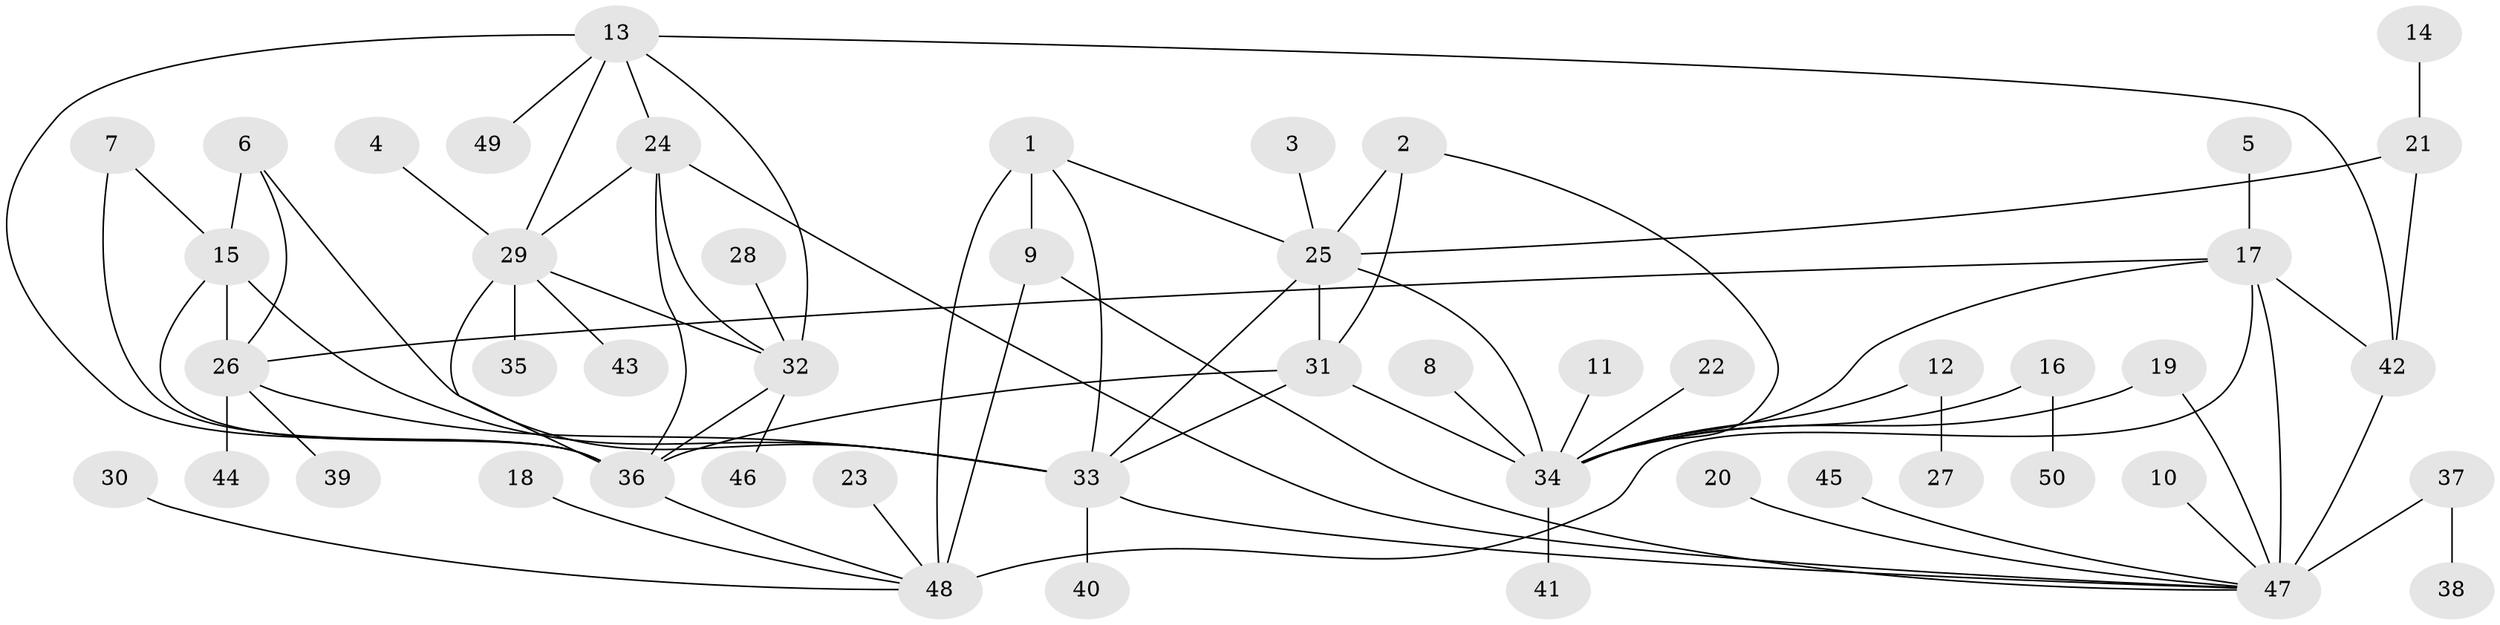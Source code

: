// original degree distribution, {8: 0.03, 9: 0.04, 6: 0.05, 5: 0.04, 10: 0.03, 7: 0.03, 14: 0.01, 4: 0.03, 2: 0.13, 1: 0.56, 3: 0.05}
// Generated by graph-tools (version 1.1) at 2025/26/03/09/25 03:26:37]
// undirected, 50 vertices, 76 edges
graph export_dot {
graph [start="1"]
  node [color=gray90,style=filled];
  1;
  2;
  3;
  4;
  5;
  6;
  7;
  8;
  9;
  10;
  11;
  12;
  13;
  14;
  15;
  16;
  17;
  18;
  19;
  20;
  21;
  22;
  23;
  24;
  25;
  26;
  27;
  28;
  29;
  30;
  31;
  32;
  33;
  34;
  35;
  36;
  37;
  38;
  39;
  40;
  41;
  42;
  43;
  44;
  45;
  46;
  47;
  48;
  49;
  50;
  1 -- 9 [weight=3.0];
  1 -- 25 [weight=1.0];
  1 -- 33 [weight=1.0];
  1 -- 48 [weight=3.0];
  2 -- 25 [weight=1.0];
  2 -- 31 [weight=2.0];
  2 -- 34 [weight=1.0];
  3 -- 25 [weight=1.0];
  4 -- 29 [weight=1.0];
  5 -- 17 [weight=1.0];
  6 -- 15 [weight=2.0];
  6 -- 26 [weight=1.0];
  6 -- 33 [weight=1.0];
  7 -- 15 [weight=1.0];
  7 -- 36 [weight=1.0];
  8 -- 34 [weight=1.0];
  9 -- 47 [weight=1.0];
  9 -- 48 [weight=1.0];
  10 -- 47 [weight=1.0];
  11 -- 34 [weight=1.0];
  12 -- 27 [weight=1.0];
  12 -- 34 [weight=1.0];
  13 -- 24 [weight=1.0];
  13 -- 29 [weight=1.0];
  13 -- 32 [weight=1.0];
  13 -- 36 [weight=1.0];
  13 -- 42 [weight=1.0];
  13 -- 49 [weight=1.0];
  14 -- 21 [weight=1.0];
  15 -- 26 [weight=2.0];
  15 -- 33 [weight=2.0];
  15 -- 36 [weight=1.0];
  16 -- 34 [weight=1.0];
  16 -- 50 [weight=1.0];
  17 -- 26 [weight=1.0];
  17 -- 34 [weight=1.0];
  17 -- 42 [weight=2.0];
  17 -- 47 [weight=2.0];
  17 -- 48 [weight=1.0];
  18 -- 48 [weight=1.0];
  19 -- 34 [weight=1.0];
  19 -- 47 [weight=1.0];
  20 -- 47 [weight=1.0];
  21 -- 25 [weight=1.0];
  21 -- 42 [weight=1.0];
  22 -- 34 [weight=1.0];
  23 -- 48 [weight=1.0];
  24 -- 29 [weight=1.0];
  24 -- 32 [weight=1.0];
  24 -- 36 [weight=1.0];
  24 -- 47 [weight=1.0];
  25 -- 31 [weight=2.0];
  25 -- 33 [weight=1.0];
  25 -- 34 [weight=1.0];
  26 -- 33 [weight=1.0];
  26 -- 39 [weight=1.0];
  26 -- 44 [weight=1.0];
  28 -- 32 [weight=1.0];
  29 -- 32 [weight=1.0];
  29 -- 35 [weight=1.0];
  29 -- 36 [weight=1.0];
  29 -- 43 [weight=1.0];
  30 -- 48 [weight=1.0];
  31 -- 33 [weight=1.0];
  31 -- 34 [weight=2.0];
  31 -- 36 [weight=1.0];
  32 -- 36 [weight=1.0];
  32 -- 46 [weight=1.0];
  33 -- 40 [weight=1.0];
  33 -- 47 [weight=1.0];
  34 -- 41 [weight=1.0];
  36 -- 48 [weight=1.0];
  37 -- 38 [weight=1.0];
  37 -- 47 [weight=1.0];
  42 -- 47 [weight=4.0];
  45 -- 47 [weight=1.0];
}
